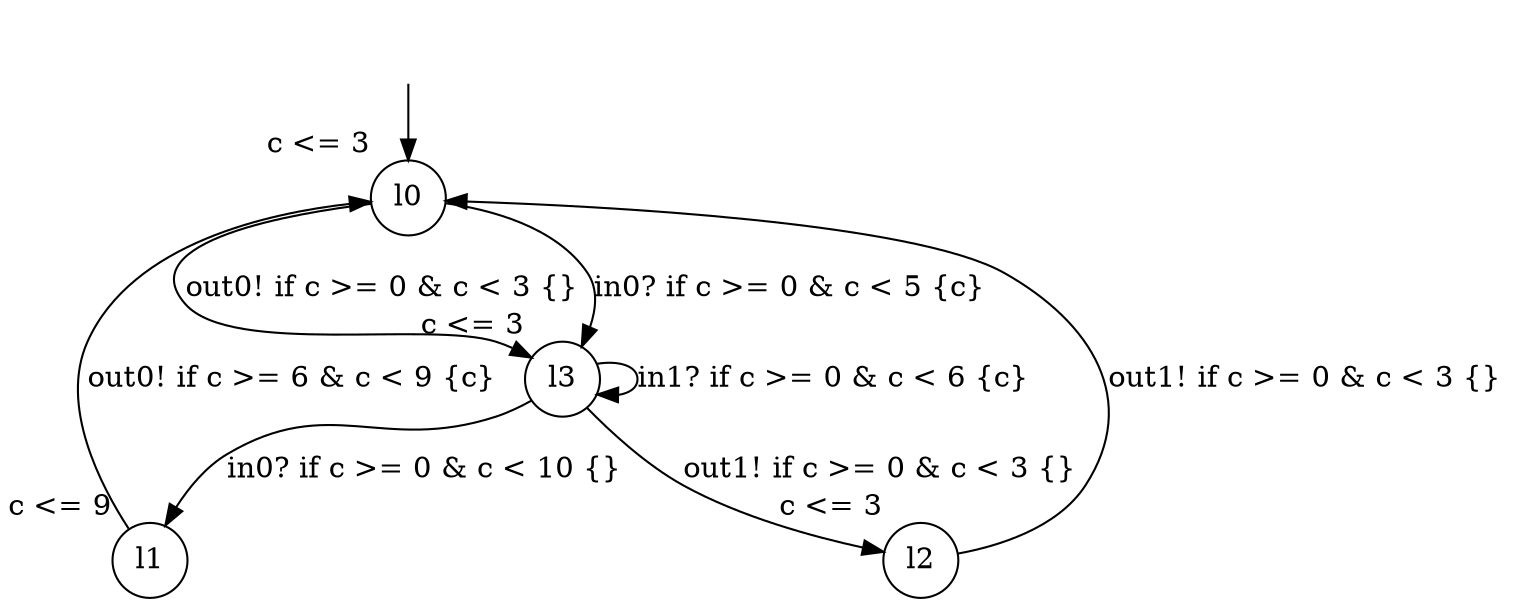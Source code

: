 digraph g {
__start0 [label="" shape="none"];
l0 [shape="circle" margin=0 label="l0", xlabel="c <= 3"];
l1 [shape="circle" margin=0 label="l1", xlabel="c <= 9"];
l2 [shape="circle" margin=0 label="l2", xlabel="c <= 3"];
l3 [shape="circle" margin=0 label="l3", xlabel="c <= 3"];
l0 -> l3 [label="out0! if c >= 0 & c < 3 {} "];
l0 -> l3 [label="in0? if c >= 0 & c < 5 {c} "];
l1 -> l0 [label="out0! if c >= 6 & c < 9 {c} "];
l2 -> l0 [label="out1! if c >= 0 & c < 3 {} "];
l3 -> l3 [label="in1? if c >= 0 & c < 6 {c} "];
l3 -> l2 [label="out1! if c >= 0 & c < 3 {} "];
l3 -> l1 [label="in0? if c >= 0 & c < 10 {} "];
__start0 -> l0;
}
